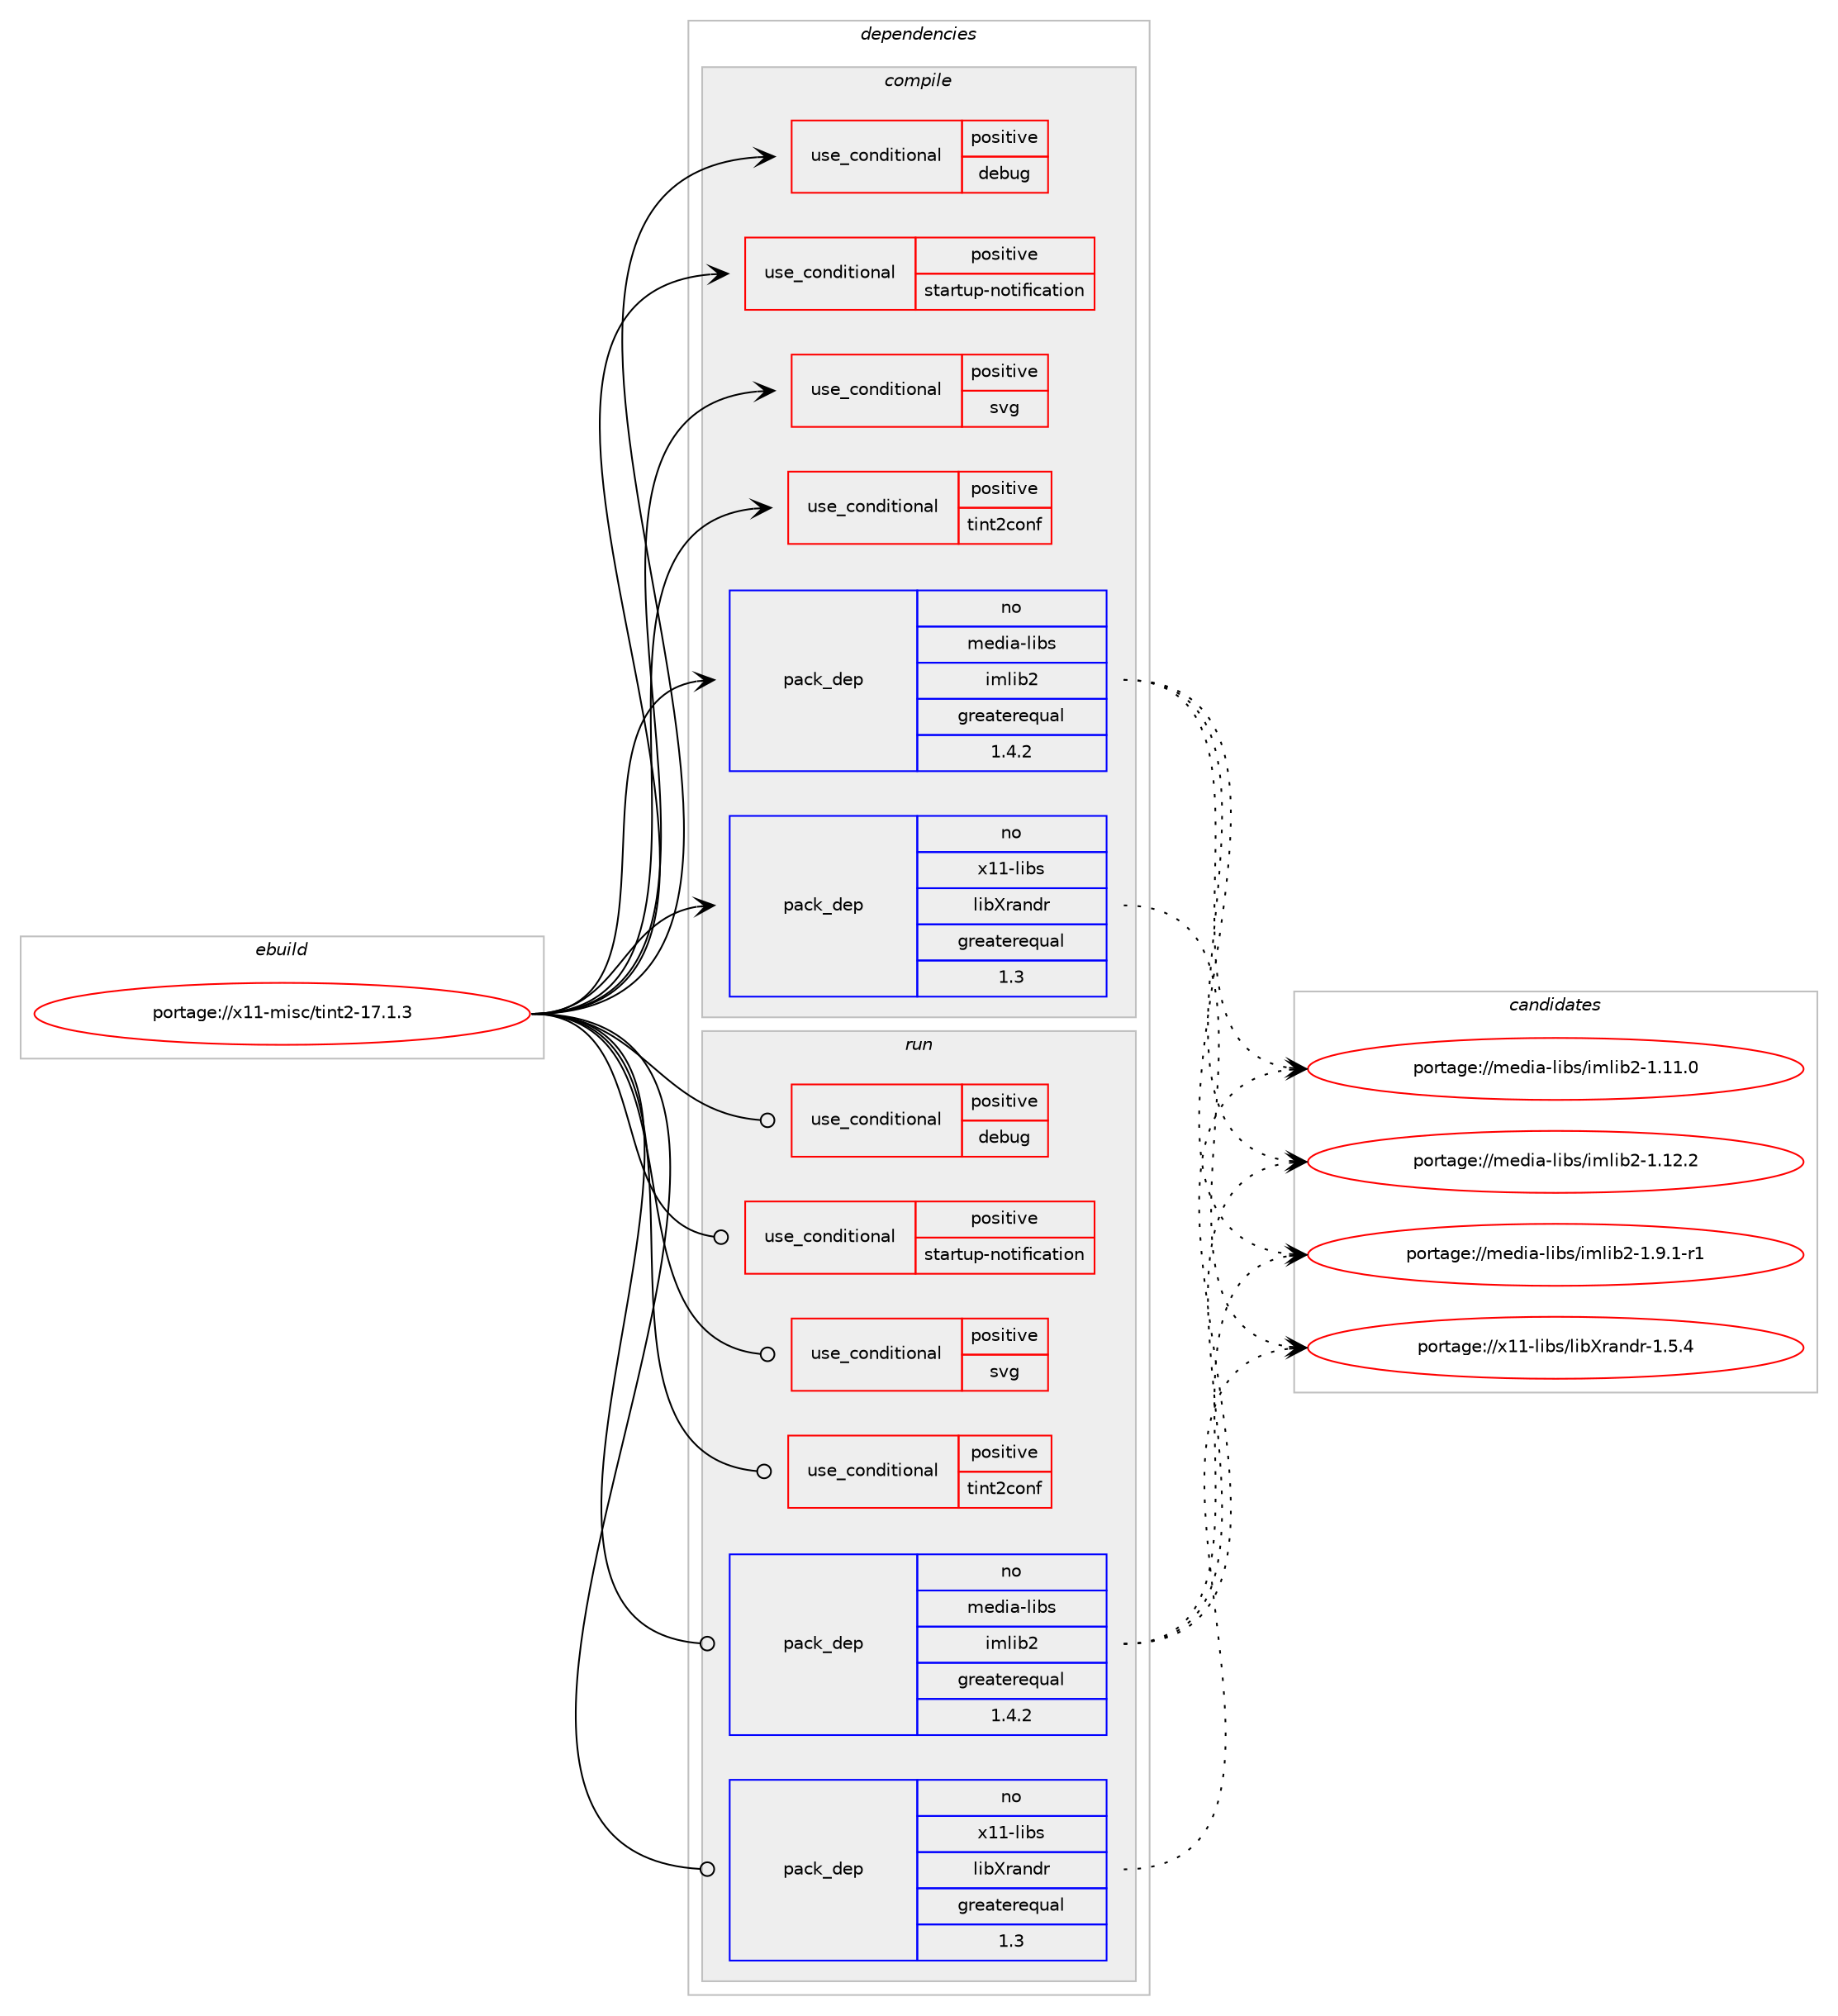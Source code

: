 digraph prolog {

# *************
# Graph options
# *************

newrank=true;
concentrate=true;
compound=true;
graph [rankdir=LR,fontname=Helvetica,fontsize=10,ranksep=1.5];#, ranksep=2.5, nodesep=0.2];
edge  [arrowhead=vee];
node  [fontname=Helvetica,fontsize=10];

# **********
# The ebuild
# **********

subgraph cluster_leftcol {
color=gray;
rank=same;
label=<<i>ebuild</i>>;
id [label="portage://x11-misc/tint2-17.1.3", color=red, width=4, href="../x11-misc/tint2-17.1.3.svg"];
}

# ****************
# The dependencies
# ****************

subgraph cluster_midcol {
color=gray;
label=<<i>dependencies</i>>;
subgraph cluster_compile {
fillcolor="#eeeeee";
style=filled;
label=<<i>compile</i>>;
subgraph cond119675 {
dependency230204 [label=<<TABLE BORDER="0" CELLBORDER="1" CELLSPACING="0" CELLPADDING="4"><TR><TD ROWSPAN="3" CELLPADDING="10">use_conditional</TD></TR><TR><TD>positive</TD></TR><TR><TD>debug</TD></TR></TABLE>>, shape=none, color=red];
# *** BEGIN UNKNOWN DEPENDENCY TYPE (TODO) ***
# dependency230204 -> package_dependency(portage://x11-misc/tint2-17.1.3,install,no,sys-libs,libunwind,none,[,,],[],[])
# *** END UNKNOWN DEPENDENCY TYPE (TODO) ***

}
id:e -> dependency230204:w [weight=20,style="solid",arrowhead="vee"];
subgraph cond119676 {
dependency230205 [label=<<TABLE BORDER="0" CELLBORDER="1" CELLSPACING="0" CELLPADDING="4"><TR><TD ROWSPAN="3" CELLPADDING="10">use_conditional</TD></TR><TR><TD>positive</TD></TR><TR><TD>startup-notification</TD></TR></TABLE>>, shape=none, color=red];
# *** BEGIN UNKNOWN DEPENDENCY TYPE (TODO) ***
# dependency230205 -> package_dependency(portage://x11-misc/tint2-17.1.3,install,no,x11-libs,startup-notification,none,[,,],[],[])
# *** END UNKNOWN DEPENDENCY TYPE (TODO) ***

}
id:e -> dependency230205:w [weight=20,style="solid",arrowhead="vee"];
subgraph cond119677 {
dependency230206 [label=<<TABLE BORDER="0" CELLBORDER="1" CELLSPACING="0" CELLPADDING="4"><TR><TD ROWSPAN="3" CELLPADDING="10">use_conditional</TD></TR><TR><TD>positive</TD></TR><TR><TD>svg</TD></TR></TABLE>>, shape=none, color=red];
# *** BEGIN UNKNOWN DEPENDENCY TYPE (TODO) ***
# dependency230206 -> package_dependency(portage://x11-misc/tint2-17.1.3,install,no,gnome-base,librsvg,none,[,,],[slot(2)],[])
# *** END UNKNOWN DEPENDENCY TYPE (TODO) ***

}
id:e -> dependency230206:w [weight=20,style="solid",arrowhead="vee"];
subgraph cond119678 {
dependency230207 [label=<<TABLE BORDER="0" CELLBORDER="1" CELLSPACING="0" CELLPADDING="4"><TR><TD ROWSPAN="3" CELLPADDING="10">use_conditional</TD></TR><TR><TD>positive</TD></TR><TR><TD>tint2conf</TD></TR></TABLE>>, shape=none, color=red];
# *** BEGIN UNKNOWN DEPENDENCY TYPE (TODO) ***
# dependency230207 -> package_dependency(portage://x11-misc/tint2-17.1.3,install,no,x11-libs,gtk+,none,[,,],[slot(3)],[])
# *** END UNKNOWN DEPENDENCY TYPE (TODO) ***

}
id:e -> dependency230207:w [weight=20,style="solid",arrowhead="vee"];
# *** BEGIN UNKNOWN DEPENDENCY TYPE (TODO) ***
# id -> package_dependency(portage://x11-misc/tint2-17.1.3,install,no,dev-libs,glib,none,[,,],[slot(2)],[])
# *** END UNKNOWN DEPENDENCY TYPE (TODO) ***

subgraph pack107214 {
dependency230208 [label=<<TABLE BORDER="0" CELLBORDER="1" CELLSPACING="0" CELLPADDING="4" WIDTH="220"><TR><TD ROWSPAN="6" CELLPADDING="30">pack_dep</TD></TR><TR><TD WIDTH="110">no</TD></TR><TR><TD>media-libs</TD></TR><TR><TD>imlib2</TD></TR><TR><TD>greaterequal</TD></TR><TR><TD>1.4.2</TD></TR></TABLE>>, shape=none, color=blue];
}
id:e -> dependency230208:w [weight=20,style="solid",arrowhead="vee"];
# *** BEGIN UNKNOWN DEPENDENCY TYPE (TODO) ***
# id -> package_dependency(portage://x11-misc/tint2-17.1.3,install,no,x11-libs,cairo,none,[,,],[],[use(enable(X),none)])
# *** END UNKNOWN DEPENDENCY TYPE (TODO) ***

# *** BEGIN UNKNOWN DEPENDENCY TYPE (TODO) ***
# id -> package_dependency(portage://x11-misc/tint2-17.1.3,install,no,x11-libs,libX11,none,[,,],[],[])
# *** END UNKNOWN DEPENDENCY TYPE (TODO) ***

# *** BEGIN UNKNOWN DEPENDENCY TYPE (TODO) ***
# id -> package_dependency(portage://x11-misc/tint2-17.1.3,install,no,x11-libs,libXcomposite,none,[,,],[],[])
# *** END UNKNOWN DEPENDENCY TYPE (TODO) ***

# *** BEGIN UNKNOWN DEPENDENCY TYPE (TODO) ***
# id -> package_dependency(portage://x11-misc/tint2-17.1.3,install,no,x11-libs,libXdamage,none,[,,],[],[])
# *** END UNKNOWN DEPENDENCY TYPE (TODO) ***

# *** BEGIN UNKNOWN DEPENDENCY TYPE (TODO) ***
# id -> package_dependency(portage://x11-misc/tint2-17.1.3,install,no,x11-libs,libXinerama,none,[,,],[],[])
# *** END UNKNOWN DEPENDENCY TYPE (TODO) ***

subgraph pack107215 {
dependency230209 [label=<<TABLE BORDER="0" CELLBORDER="1" CELLSPACING="0" CELLPADDING="4" WIDTH="220"><TR><TD ROWSPAN="6" CELLPADDING="30">pack_dep</TD></TR><TR><TD WIDTH="110">no</TD></TR><TR><TD>x11-libs</TD></TR><TR><TD>libXrandr</TD></TR><TR><TD>greaterequal</TD></TR><TR><TD>1.3</TD></TR></TABLE>>, shape=none, color=blue];
}
id:e -> dependency230209:w [weight=20,style="solid",arrowhead="vee"];
# *** BEGIN UNKNOWN DEPENDENCY TYPE (TODO) ***
# id -> package_dependency(portage://x11-misc/tint2-17.1.3,install,no,x11-libs,libXrender,none,[,,],[],[])
# *** END UNKNOWN DEPENDENCY TYPE (TODO) ***

# *** BEGIN UNKNOWN DEPENDENCY TYPE (TODO) ***
# id -> package_dependency(portage://x11-misc/tint2-17.1.3,install,no,x11-libs,pango,none,[,,],[],[])
# *** END UNKNOWN DEPENDENCY TYPE (TODO) ***

}
subgraph cluster_compileandrun {
fillcolor="#eeeeee";
style=filled;
label=<<i>compile and run</i>>;
}
subgraph cluster_run {
fillcolor="#eeeeee";
style=filled;
label=<<i>run</i>>;
subgraph cond119679 {
dependency230210 [label=<<TABLE BORDER="0" CELLBORDER="1" CELLSPACING="0" CELLPADDING="4"><TR><TD ROWSPAN="3" CELLPADDING="10">use_conditional</TD></TR><TR><TD>positive</TD></TR><TR><TD>debug</TD></TR></TABLE>>, shape=none, color=red];
# *** BEGIN UNKNOWN DEPENDENCY TYPE (TODO) ***
# dependency230210 -> package_dependency(portage://x11-misc/tint2-17.1.3,run,no,sys-libs,libunwind,none,[,,],[],[])
# *** END UNKNOWN DEPENDENCY TYPE (TODO) ***

}
id:e -> dependency230210:w [weight=20,style="solid",arrowhead="odot"];
subgraph cond119680 {
dependency230211 [label=<<TABLE BORDER="0" CELLBORDER="1" CELLSPACING="0" CELLPADDING="4"><TR><TD ROWSPAN="3" CELLPADDING="10">use_conditional</TD></TR><TR><TD>positive</TD></TR><TR><TD>startup-notification</TD></TR></TABLE>>, shape=none, color=red];
# *** BEGIN UNKNOWN DEPENDENCY TYPE (TODO) ***
# dependency230211 -> package_dependency(portage://x11-misc/tint2-17.1.3,run,no,x11-libs,startup-notification,none,[,,],[],[])
# *** END UNKNOWN DEPENDENCY TYPE (TODO) ***

}
id:e -> dependency230211:w [weight=20,style="solid",arrowhead="odot"];
subgraph cond119681 {
dependency230212 [label=<<TABLE BORDER="0" CELLBORDER="1" CELLSPACING="0" CELLPADDING="4"><TR><TD ROWSPAN="3" CELLPADDING="10">use_conditional</TD></TR><TR><TD>positive</TD></TR><TR><TD>svg</TD></TR></TABLE>>, shape=none, color=red];
# *** BEGIN UNKNOWN DEPENDENCY TYPE (TODO) ***
# dependency230212 -> package_dependency(portage://x11-misc/tint2-17.1.3,run,no,gnome-base,librsvg,none,[,,],[slot(2)],[])
# *** END UNKNOWN DEPENDENCY TYPE (TODO) ***

}
id:e -> dependency230212:w [weight=20,style="solid",arrowhead="odot"];
subgraph cond119682 {
dependency230213 [label=<<TABLE BORDER="0" CELLBORDER="1" CELLSPACING="0" CELLPADDING="4"><TR><TD ROWSPAN="3" CELLPADDING="10">use_conditional</TD></TR><TR><TD>positive</TD></TR><TR><TD>tint2conf</TD></TR></TABLE>>, shape=none, color=red];
# *** BEGIN UNKNOWN DEPENDENCY TYPE (TODO) ***
# dependency230213 -> package_dependency(portage://x11-misc/tint2-17.1.3,run,no,x11-libs,gtk+,none,[,,],[slot(3)],[])
# *** END UNKNOWN DEPENDENCY TYPE (TODO) ***

}
id:e -> dependency230213:w [weight=20,style="solid",arrowhead="odot"];
# *** BEGIN UNKNOWN DEPENDENCY TYPE (TODO) ***
# id -> package_dependency(portage://x11-misc/tint2-17.1.3,run,no,dev-libs,glib,none,[,,],[slot(2)],[])
# *** END UNKNOWN DEPENDENCY TYPE (TODO) ***

subgraph pack107216 {
dependency230214 [label=<<TABLE BORDER="0" CELLBORDER="1" CELLSPACING="0" CELLPADDING="4" WIDTH="220"><TR><TD ROWSPAN="6" CELLPADDING="30">pack_dep</TD></TR><TR><TD WIDTH="110">no</TD></TR><TR><TD>media-libs</TD></TR><TR><TD>imlib2</TD></TR><TR><TD>greaterequal</TD></TR><TR><TD>1.4.2</TD></TR></TABLE>>, shape=none, color=blue];
}
id:e -> dependency230214:w [weight=20,style="solid",arrowhead="odot"];
# *** BEGIN UNKNOWN DEPENDENCY TYPE (TODO) ***
# id -> package_dependency(portage://x11-misc/tint2-17.1.3,run,no,x11-libs,cairo,none,[,,],[],[use(enable(X),none)])
# *** END UNKNOWN DEPENDENCY TYPE (TODO) ***

# *** BEGIN UNKNOWN DEPENDENCY TYPE (TODO) ***
# id -> package_dependency(portage://x11-misc/tint2-17.1.3,run,no,x11-libs,libX11,none,[,,],[],[])
# *** END UNKNOWN DEPENDENCY TYPE (TODO) ***

# *** BEGIN UNKNOWN DEPENDENCY TYPE (TODO) ***
# id -> package_dependency(portage://x11-misc/tint2-17.1.3,run,no,x11-libs,libXcomposite,none,[,,],[],[])
# *** END UNKNOWN DEPENDENCY TYPE (TODO) ***

# *** BEGIN UNKNOWN DEPENDENCY TYPE (TODO) ***
# id -> package_dependency(portage://x11-misc/tint2-17.1.3,run,no,x11-libs,libXdamage,none,[,,],[],[])
# *** END UNKNOWN DEPENDENCY TYPE (TODO) ***

# *** BEGIN UNKNOWN DEPENDENCY TYPE (TODO) ***
# id -> package_dependency(portage://x11-misc/tint2-17.1.3,run,no,x11-libs,libXinerama,none,[,,],[],[])
# *** END UNKNOWN DEPENDENCY TYPE (TODO) ***

subgraph pack107217 {
dependency230215 [label=<<TABLE BORDER="0" CELLBORDER="1" CELLSPACING="0" CELLPADDING="4" WIDTH="220"><TR><TD ROWSPAN="6" CELLPADDING="30">pack_dep</TD></TR><TR><TD WIDTH="110">no</TD></TR><TR><TD>x11-libs</TD></TR><TR><TD>libXrandr</TD></TR><TR><TD>greaterequal</TD></TR><TR><TD>1.3</TD></TR></TABLE>>, shape=none, color=blue];
}
id:e -> dependency230215:w [weight=20,style="solid",arrowhead="odot"];
# *** BEGIN UNKNOWN DEPENDENCY TYPE (TODO) ***
# id -> package_dependency(portage://x11-misc/tint2-17.1.3,run,no,x11-libs,libXrender,none,[,,],[],[])
# *** END UNKNOWN DEPENDENCY TYPE (TODO) ***

# *** BEGIN UNKNOWN DEPENDENCY TYPE (TODO) ***
# id -> package_dependency(portage://x11-misc/tint2-17.1.3,run,no,x11-libs,pango,none,[,,],[],[])
# *** END UNKNOWN DEPENDENCY TYPE (TODO) ***

}
}

# **************
# The candidates
# **************

subgraph cluster_choices {
rank=same;
color=gray;
label=<<i>candidates</i>>;

subgraph choice107214 {
color=black;
nodesep=1;
choice10910110010597451081059811547105109108105985045494649494648 [label="portage://media-libs/imlib2-1.11.0", color=red, width=4,href="../media-libs/imlib2-1.11.0.svg"];
choice10910110010597451081059811547105109108105985045494649504650 [label="portage://media-libs/imlib2-1.12.2", color=red, width=4,href="../media-libs/imlib2-1.12.2.svg"];
choice1091011001059745108105981154710510910810598504549465746494511449 [label="portage://media-libs/imlib2-1.9.1-r1", color=red, width=4,href="../media-libs/imlib2-1.9.1-r1.svg"];
dependency230208:e -> choice10910110010597451081059811547105109108105985045494649494648:w [style=dotted,weight="100"];
dependency230208:e -> choice10910110010597451081059811547105109108105985045494649504650:w [style=dotted,weight="100"];
dependency230208:e -> choice1091011001059745108105981154710510910810598504549465746494511449:w [style=dotted,weight="100"];
}
subgraph choice107215 {
color=black;
nodesep=1;
choice1204949451081059811547108105988811497110100114454946534652 [label="portage://x11-libs/libXrandr-1.5.4", color=red, width=4,href="../x11-libs/libXrandr-1.5.4.svg"];
dependency230209:e -> choice1204949451081059811547108105988811497110100114454946534652:w [style=dotted,weight="100"];
}
subgraph choice107216 {
color=black;
nodesep=1;
choice10910110010597451081059811547105109108105985045494649494648 [label="portage://media-libs/imlib2-1.11.0", color=red, width=4,href="../media-libs/imlib2-1.11.0.svg"];
choice10910110010597451081059811547105109108105985045494649504650 [label="portage://media-libs/imlib2-1.12.2", color=red, width=4,href="../media-libs/imlib2-1.12.2.svg"];
choice1091011001059745108105981154710510910810598504549465746494511449 [label="portage://media-libs/imlib2-1.9.1-r1", color=red, width=4,href="../media-libs/imlib2-1.9.1-r1.svg"];
dependency230214:e -> choice10910110010597451081059811547105109108105985045494649494648:w [style=dotted,weight="100"];
dependency230214:e -> choice10910110010597451081059811547105109108105985045494649504650:w [style=dotted,weight="100"];
dependency230214:e -> choice1091011001059745108105981154710510910810598504549465746494511449:w [style=dotted,weight="100"];
}
subgraph choice107217 {
color=black;
nodesep=1;
choice1204949451081059811547108105988811497110100114454946534652 [label="portage://x11-libs/libXrandr-1.5.4", color=red, width=4,href="../x11-libs/libXrandr-1.5.4.svg"];
dependency230215:e -> choice1204949451081059811547108105988811497110100114454946534652:w [style=dotted,weight="100"];
}
}

}
